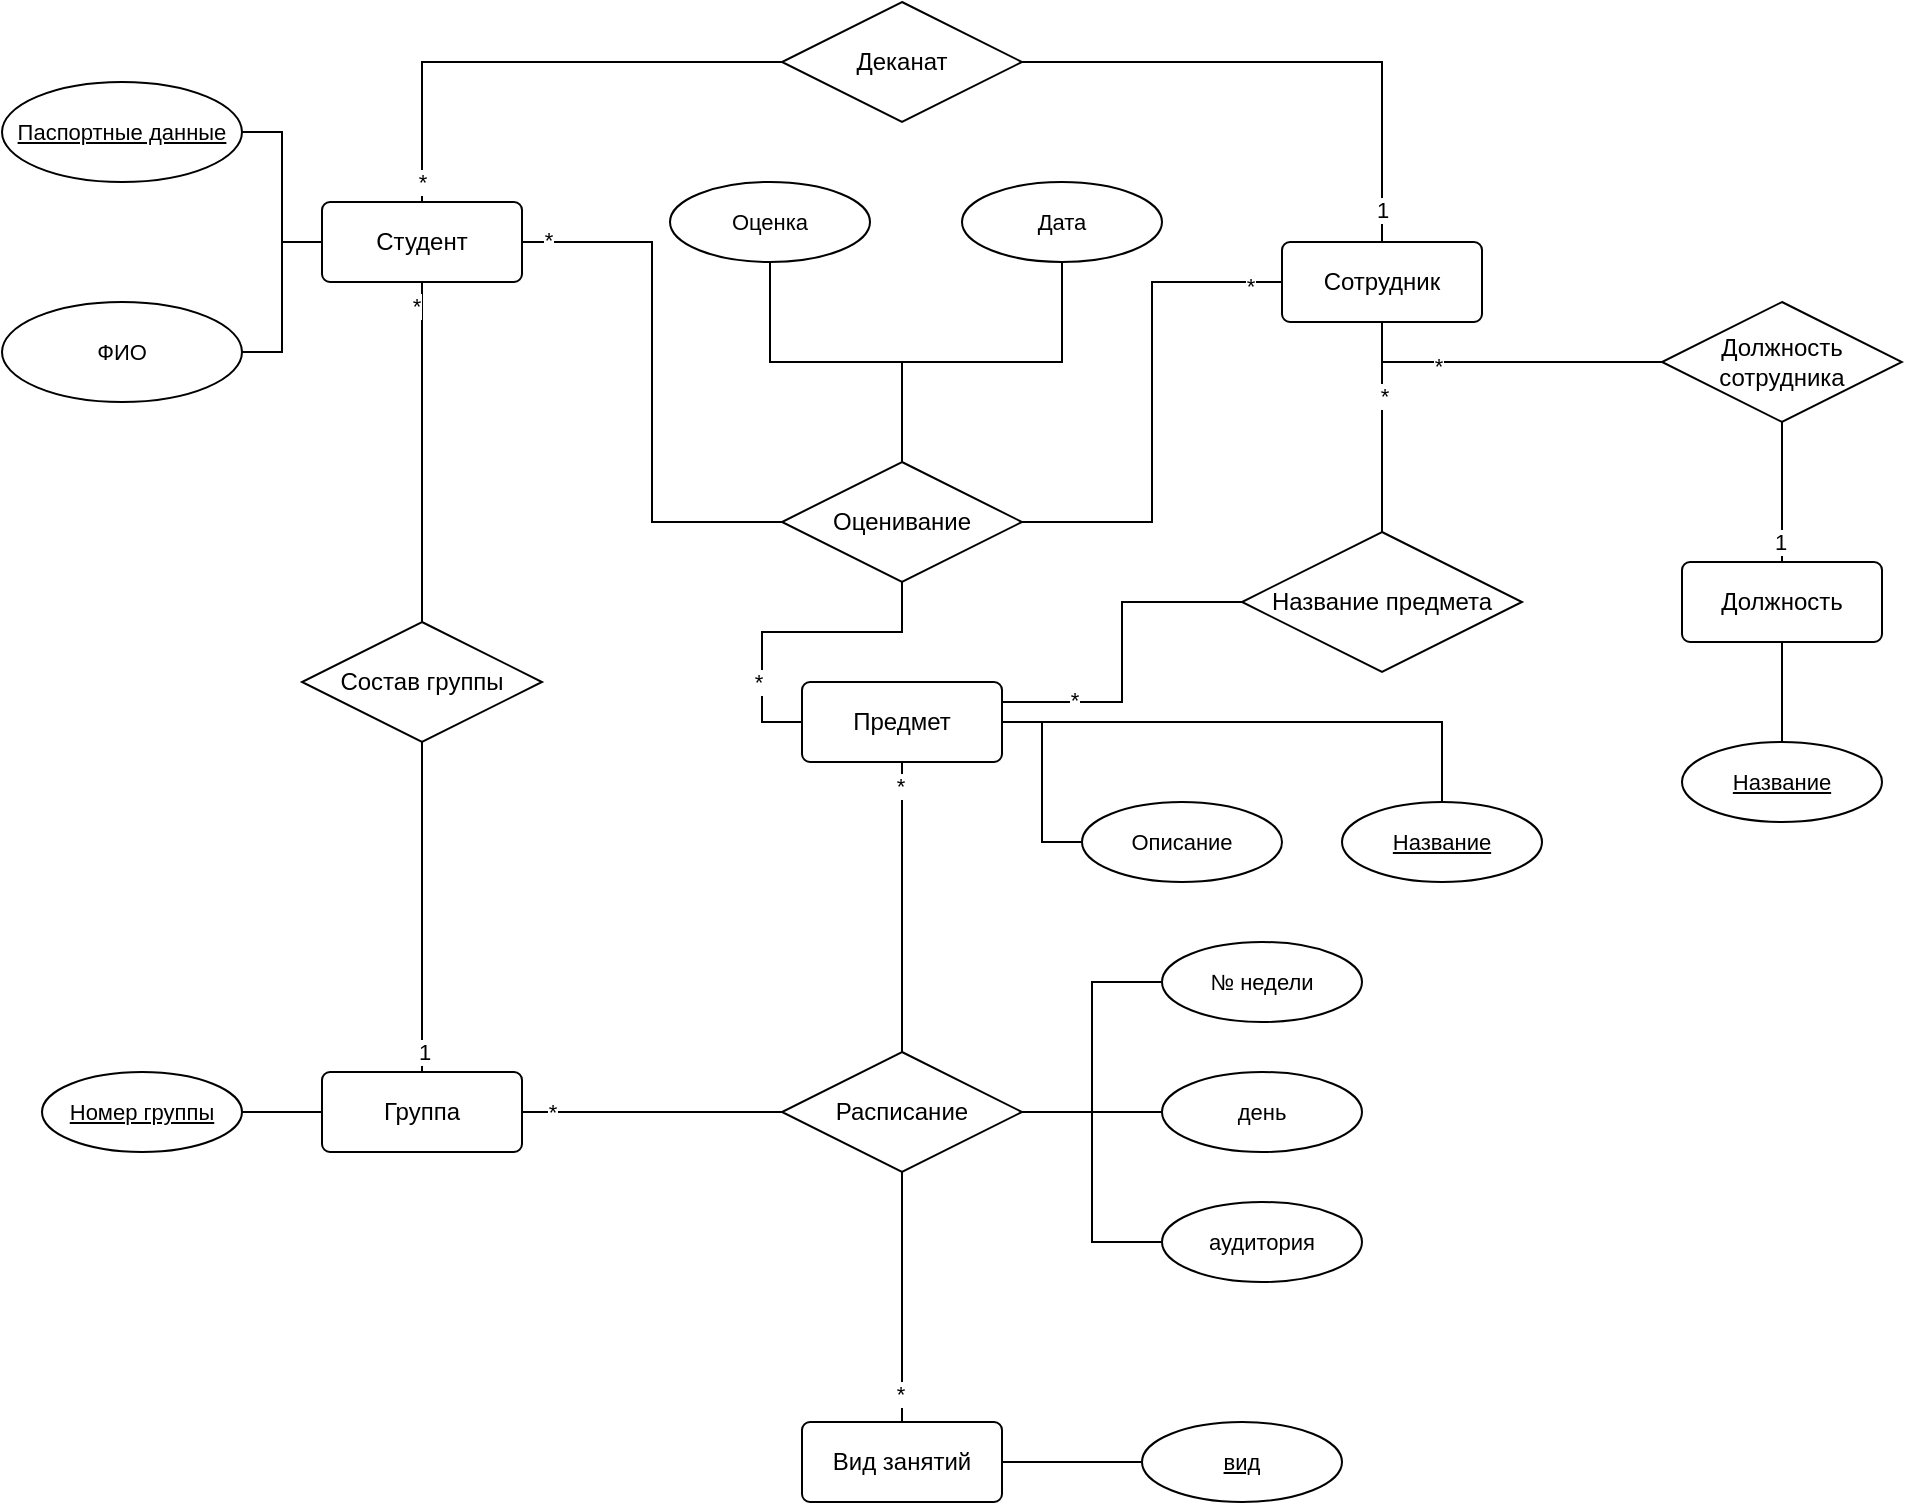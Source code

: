 <mxfile version="24.7.12">
  <diagram name="Страница — 1" id="SB3F7TAPo3gbIM2Y3QCS">
    <mxGraphModel dx="1434" dy="772" grid="1" gridSize="10" guides="1" tooltips="1" connect="1" arrows="1" fold="1" page="1" pageScale="1" pageWidth="827" pageHeight="1169" math="0" shadow="0">
      <root>
        <mxCell id="0" />
        <mxCell id="1" parent="0" />
        <mxCell id="kLRiGpMpUWYHcSc46owO-39" style="edgeStyle=orthogonalEdgeStyle;rounded=0;orthogonalLoop=1;jettySize=auto;html=1;entryX=0;entryY=0.5;entryDx=0;entryDy=0;strokeColor=default;endArrow=none;endFill=0;exitX=0.5;exitY=0;exitDx=0;exitDy=0;" parent="1" source="kLRiGpMpUWYHcSc46owO-27" target="kLRiGpMpUWYHcSc46owO-30" edge="1">
          <mxGeometry relative="1" as="geometry" />
        </mxCell>
        <mxCell id="kLRiGpMpUWYHcSc46owO-44" value="*" style="edgeLabel;html=1;align=center;verticalAlign=middle;resizable=0;points=[];" parent="kLRiGpMpUWYHcSc46owO-39" vertex="1" connectable="0">
          <mxGeometry x="0.719" y="1" relative="1" as="geometry">
            <mxPoint x="-145" y="61" as="offset" />
          </mxGeometry>
        </mxCell>
        <mxCell id="kLRiGpMpUWYHcSc46owO-67" style="edgeStyle=orthogonalEdgeStyle;shape=connector;rounded=0;orthogonalLoop=1;jettySize=auto;html=1;entryX=0.5;entryY=0;entryDx=0;entryDy=0;strokeColor=default;align=center;verticalAlign=middle;fontFamily=Helvetica;fontSize=11;fontColor=default;labelBackgroundColor=default;endArrow=none;endFill=0;" parent="1" source="kLRiGpMpUWYHcSc46owO-27" target="kLRiGpMpUWYHcSc46owO-66" edge="1">
          <mxGeometry relative="1" as="geometry" />
        </mxCell>
        <mxCell id="kLRiGpMpUWYHcSc46owO-121" value="*" style="edgeLabel;html=1;align=center;verticalAlign=middle;resizable=0;points=[];fontFamily=Helvetica;fontSize=11;fontColor=default;labelBackgroundColor=default;" parent="kLRiGpMpUWYHcSc46owO-67" vertex="1" connectable="0">
          <mxGeometry x="-0.859" y="-3" relative="1" as="geometry">
            <mxPoint as="offset" />
          </mxGeometry>
        </mxCell>
        <mxCell id="kLRiGpMpUWYHcSc46owO-27" value="Студент" style="rounded=1;arcSize=10;whiteSpace=wrap;html=1;align=center;" parent="1" vertex="1">
          <mxGeometry x="190" y="190" width="100" height="40" as="geometry" />
        </mxCell>
        <mxCell id="kLRiGpMpUWYHcSc46owO-49" style="edgeStyle=orthogonalEdgeStyle;shape=connector;rounded=0;orthogonalLoop=1;jettySize=auto;html=1;entryX=0.5;entryY=0;entryDx=0;entryDy=0;strokeColor=default;align=center;verticalAlign=middle;fontFamily=Helvetica;fontSize=11;fontColor=default;labelBackgroundColor=default;endArrow=none;endFill=0;" parent="1" source="kLRiGpMpUWYHcSc46owO-30" target="kLRiGpMpUWYHcSc46owO-47" edge="1">
          <mxGeometry relative="1" as="geometry" />
        </mxCell>
        <mxCell id="kLRiGpMpUWYHcSc46owO-120" value="1" style="edgeLabel;html=1;align=center;verticalAlign=middle;resizable=0;points=[];fontFamily=Helvetica;fontSize=11;fontColor=default;labelBackgroundColor=default;" parent="kLRiGpMpUWYHcSc46owO-49" vertex="1" connectable="0">
          <mxGeometry x="0.878" relative="1" as="geometry">
            <mxPoint as="offset" />
          </mxGeometry>
        </mxCell>
        <mxCell id="kLRiGpMpUWYHcSc46owO-30" value="Деканат" style="shape=rhombus;perimeter=rhombusPerimeter;whiteSpace=wrap;html=1;align=center;" parent="1" vertex="1">
          <mxGeometry x="420" y="90" width="120" height="60" as="geometry" />
        </mxCell>
        <mxCell id="kLRiGpMpUWYHcSc46owO-47" value="Сотрудник" style="rounded=1;arcSize=10;whiteSpace=wrap;html=1;align=center;" parent="1" vertex="1">
          <mxGeometry x="670" y="210" width="100" height="40" as="geometry" />
        </mxCell>
        <mxCell id="kLRiGpMpUWYHcSc46owO-52" value="Группа" style="rounded=1;arcSize=10;whiteSpace=wrap;html=1;align=center;" parent="1" vertex="1">
          <mxGeometry x="190" y="625" width="100" height="40" as="geometry" />
        </mxCell>
        <mxCell id="kLRiGpMpUWYHcSc46owO-56" value="Оценка" style="ellipse;whiteSpace=wrap;html=1;align=center;fontFamily=Helvetica;fontSize=11;fontColor=default;labelBackgroundColor=default;" parent="1" vertex="1">
          <mxGeometry x="364" y="180" width="100" height="40" as="geometry" />
        </mxCell>
        <mxCell id="kLRiGpMpUWYHcSc46owO-64" style="edgeStyle=orthogonalEdgeStyle;shape=connector;rounded=0;orthogonalLoop=1;jettySize=auto;html=1;entryX=0;entryY=0.5;entryDx=0;entryDy=0;strokeColor=default;align=center;verticalAlign=middle;fontFamily=Helvetica;fontSize=11;fontColor=default;labelBackgroundColor=default;endArrow=none;endFill=0;" parent="1" source="kLRiGpMpUWYHcSc46owO-57" target="kLRiGpMpUWYHcSc46owO-27" edge="1">
          <mxGeometry relative="1" as="geometry" />
        </mxCell>
        <mxCell id="kLRiGpMpUWYHcSc46owO-57" value="Паспортные данные" style="ellipse;whiteSpace=wrap;html=1;align=center;fontStyle=4;fontFamily=Helvetica;fontSize=11;fontColor=default;labelBackgroundColor=default;" parent="1" vertex="1">
          <mxGeometry x="30" y="130" width="120" height="50" as="geometry" />
        </mxCell>
        <mxCell id="kLRiGpMpUWYHcSc46owO-60" style="edgeStyle=orthogonalEdgeStyle;shape=connector;rounded=0;orthogonalLoop=1;jettySize=auto;html=1;entryX=0.5;entryY=1;entryDx=0;entryDy=0;strokeColor=default;align=center;verticalAlign=middle;fontFamily=Helvetica;fontSize=11;fontColor=default;labelBackgroundColor=default;endArrow=none;endFill=0;" parent="1" source="kLRiGpMpUWYHcSc46owO-58" target="kLRiGpMpUWYHcSc46owO-56" edge="1">
          <mxGeometry relative="1" as="geometry" />
        </mxCell>
        <mxCell id="kLRiGpMpUWYHcSc46owO-61" style="edgeStyle=orthogonalEdgeStyle;shape=connector;rounded=0;orthogonalLoop=1;jettySize=auto;html=1;entryX=0.5;entryY=1;entryDx=0;entryDy=0;strokeColor=default;align=center;verticalAlign=middle;fontFamily=Helvetica;fontSize=11;fontColor=default;labelBackgroundColor=default;endArrow=none;endFill=0;" parent="1" source="kLRiGpMpUWYHcSc46owO-58" target="kLRiGpMpUWYHcSc46owO-59" edge="1">
          <mxGeometry relative="1" as="geometry" />
        </mxCell>
        <mxCell id="kLRiGpMpUWYHcSc46owO-83" value="" style="edgeStyle=orthogonalEdgeStyle;shape=connector;rounded=0;orthogonalLoop=1;jettySize=auto;html=1;strokeColor=default;align=center;verticalAlign=middle;fontFamily=Helvetica;fontSize=11;fontColor=default;labelBackgroundColor=default;endArrow=none;endFill=0;entryX=0;entryY=0.5;entryDx=0;entryDy=0;" parent="1" source="kLRiGpMpUWYHcSc46owO-58" target="kLRiGpMpUWYHcSc46owO-75" edge="1">
          <mxGeometry relative="1" as="geometry" />
        </mxCell>
        <mxCell id="kLRiGpMpUWYHcSc46owO-129" value="*" style="edgeLabel;html=1;align=center;verticalAlign=middle;resizable=0;points=[];fontFamily=Helvetica;fontSize=11;fontColor=default;labelBackgroundColor=default;" parent="kLRiGpMpUWYHcSc46owO-83" vertex="1" connectable="0">
          <mxGeometry x="0.5" y="-2" relative="1" as="geometry">
            <mxPoint as="offset" />
          </mxGeometry>
        </mxCell>
        <mxCell id="kLRiGpMpUWYHcSc46owO-85" style="edgeStyle=orthogonalEdgeStyle;shape=connector;rounded=0;orthogonalLoop=1;jettySize=auto;html=1;entryX=1;entryY=0.5;entryDx=0;entryDy=0;strokeColor=default;align=center;verticalAlign=middle;fontFamily=Helvetica;fontSize=11;fontColor=default;labelBackgroundColor=default;endArrow=none;endFill=0;" parent="1" source="kLRiGpMpUWYHcSc46owO-58" target="kLRiGpMpUWYHcSc46owO-27" edge="1">
          <mxGeometry relative="1" as="geometry" />
        </mxCell>
        <mxCell id="kLRiGpMpUWYHcSc46owO-119" value="*" style="edgeLabel;html=1;align=center;verticalAlign=middle;resizable=0;points=[];fontFamily=Helvetica;fontSize=11;fontColor=default;labelBackgroundColor=default;" parent="kLRiGpMpUWYHcSc46owO-85" vertex="1" connectable="0">
          <mxGeometry x="0.905" y="-1" relative="1" as="geometry">
            <mxPoint as="offset" />
          </mxGeometry>
        </mxCell>
        <mxCell id="kLRiGpMpUWYHcSc46owO-136" style="edgeStyle=orthogonalEdgeStyle;shape=connector;rounded=0;orthogonalLoop=1;jettySize=auto;html=1;entryX=0;entryY=0.5;entryDx=0;entryDy=0;strokeColor=default;align=center;verticalAlign=middle;fontFamily=Helvetica;fontSize=11;fontColor=default;labelBackgroundColor=default;endArrow=none;endFill=0;" parent="1" source="kLRiGpMpUWYHcSc46owO-58" target="kLRiGpMpUWYHcSc46owO-47" edge="1">
          <mxGeometry relative="1" as="geometry" />
        </mxCell>
        <mxCell id="kLRiGpMpUWYHcSc46owO-137" value="*" style="edgeLabel;html=1;align=center;verticalAlign=middle;resizable=0;points=[];fontFamily=Helvetica;fontSize=11;fontColor=default;labelBackgroundColor=default;" parent="kLRiGpMpUWYHcSc46owO-136" vertex="1" connectable="0">
          <mxGeometry x="0.866" y="-2" relative="1" as="geometry">
            <mxPoint as="offset" />
          </mxGeometry>
        </mxCell>
        <mxCell id="kLRiGpMpUWYHcSc46owO-58" value="Оценивание" style="shape=rhombus;perimeter=rhombusPerimeter;whiteSpace=wrap;html=1;align=center;" parent="1" vertex="1">
          <mxGeometry x="420" y="320" width="120" height="60" as="geometry" />
        </mxCell>
        <mxCell id="kLRiGpMpUWYHcSc46owO-59" value="Дата" style="ellipse;whiteSpace=wrap;html=1;align=center;fontFamily=Helvetica;fontSize=11;fontColor=default;labelBackgroundColor=default;" parent="1" vertex="1">
          <mxGeometry x="510" y="180" width="100" height="40" as="geometry" />
        </mxCell>
        <mxCell id="kLRiGpMpUWYHcSc46owO-65" style="edgeStyle=orthogonalEdgeStyle;shape=connector;rounded=0;orthogonalLoop=1;jettySize=auto;html=1;entryX=0;entryY=0.5;entryDx=0;entryDy=0;strokeColor=default;align=center;verticalAlign=middle;fontFamily=Helvetica;fontSize=11;fontColor=default;labelBackgroundColor=default;endArrow=none;endFill=0;" parent="1" source="kLRiGpMpUWYHcSc46owO-62" target="kLRiGpMpUWYHcSc46owO-27" edge="1">
          <mxGeometry relative="1" as="geometry" />
        </mxCell>
        <mxCell id="kLRiGpMpUWYHcSc46owO-62" value="ФИО" style="ellipse;whiteSpace=wrap;html=1;align=center;fontFamily=Helvetica;fontSize=11;fontColor=default;labelBackgroundColor=default;" parent="1" vertex="1">
          <mxGeometry x="30" y="240" width="120" height="50" as="geometry" />
        </mxCell>
        <mxCell id="kLRiGpMpUWYHcSc46owO-68" style="edgeStyle=orthogonalEdgeStyle;shape=connector;rounded=0;orthogonalLoop=1;jettySize=auto;html=1;entryX=0.5;entryY=0;entryDx=0;entryDy=0;strokeColor=default;align=center;verticalAlign=middle;fontFamily=Helvetica;fontSize=11;fontColor=default;labelBackgroundColor=default;endArrow=none;endFill=0;" parent="1" source="kLRiGpMpUWYHcSc46owO-66" target="kLRiGpMpUWYHcSc46owO-52" edge="1">
          <mxGeometry relative="1" as="geometry" />
        </mxCell>
        <mxCell id="kLRiGpMpUWYHcSc46owO-122" value="1" style="edgeLabel;html=1;align=center;verticalAlign=middle;resizable=0;points=[];fontFamily=Helvetica;fontSize=11;fontColor=default;labelBackgroundColor=default;" parent="kLRiGpMpUWYHcSc46owO-68" vertex="1" connectable="0">
          <mxGeometry x="0.88" y="1" relative="1" as="geometry">
            <mxPoint as="offset" />
          </mxGeometry>
        </mxCell>
        <mxCell id="kLRiGpMpUWYHcSc46owO-66" value="Состав группы" style="shape=rhombus;perimeter=rhombusPerimeter;whiteSpace=wrap;html=1;align=center;" parent="1" vertex="1">
          <mxGeometry x="180" y="400" width="120" height="60" as="geometry" />
        </mxCell>
        <mxCell id="kLRiGpMpUWYHcSc46owO-73" style="edgeStyle=orthogonalEdgeStyle;shape=connector;rounded=0;orthogonalLoop=1;jettySize=auto;html=1;entryX=0;entryY=0.5;entryDx=0;entryDy=0;strokeColor=default;align=center;verticalAlign=middle;fontFamily=Helvetica;fontSize=11;fontColor=default;labelBackgroundColor=default;endArrow=none;endFill=0;" parent="1" source="kLRiGpMpUWYHcSc46owO-72" target="kLRiGpMpUWYHcSc46owO-52" edge="1">
          <mxGeometry relative="1" as="geometry" />
        </mxCell>
        <mxCell id="kLRiGpMpUWYHcSc46owO-72" value="Номер группы" style="ellipse;whiteSpace=wrap;html=1;align=center;fontStyle=4;fontFamily=Helvetica;fontSize=11;fontColor=default;labelBackgroundColor=default;" parent="1" vertex="1">
          <mxGeometry x="50" y="625" width="100" height="40" as="geometry" />
        </mxCell>
        <mxCell id="kLRiGpMpUWYHcSc46owO-89" style="edgeStyle=orthogonalEdgeStyle;shape=connector;rounded=0;orthogonalLoop=1;jettySize=auto;html=1;entryX=0.5;entryY=1;entryDx=0;entryDy=0;strokeColor=default;align=center;verticalAlign=middle;fontFamily=Helvetica;fontSize=11;fontColor=default;labelBackgroundColor=default;endArrow=none;endFill=0;" parent="1" source="kLRiGpMpUWYHcSc46owO-74" target="kLRiGpMpUWYHcSc46owO-75" edge="1">
          <mxGeometry relative="1" as="geometry" />
        </mxCell>
        <mxCell id="kLRiGpMpUWYHcSc46owO-126" value="*" style="edgeLabel;html=1;align=center;verticalAlign=middle;resizable=0;points=[];fontFamily=Helvetica;fontSize=11;fontColor=default;labelBackgroundColor=default;" parent="kLRiGpMpUWYHcSc46owO-89" vertex="1" connectable="0">
          <mxGeometry x="0.835" y="1" relative="1" as="geometry">
            <mxPoint as="offset" />
          </mxGeometry>
        </mxCell>
        <mxCell id="kLRiGpMpUWYHcSc46owO-100" style="edgeStyle=orthogonalEdgeStyle;shape=connector;rounded=0;orthogonalLoop=1;jettySize=auto;html=1;entryX=1;entryY=0.5;entryDx=0;entryDy=0;strokeColor=default;align=center;verticalAlign=middle;fontFamily=Helvetica;fontSize=11;fontColor=default;labelBackgroundColor=default;endArrow=none;endFill=0;" parent="1" source="kLRiGpMpUWYHcSc46owO-74" target="kLRiGpMpUWYHcSc46owO-52" edge="1">
          <mxGeometry relative="1" as="geometry" />
        </mxCell>
        <mxCell id="kLRiGpMpUWYHcSc46owO-123" value="*" style="edgeLabel;html=1;align=center;verticalAlign=middle;resizable=0;points=[];fontFamily=Helvetica;fontSize=11;fontColor=default;labelBackgroundColor=default;" parent="kLRiGpMpUWYHcSc46owO-100" vertex="1" connectable="0">
          <mxGeometry x="0.78" relative="1" as="geometry">
            <mxPoint as="offset" />
          </mxGeometry>
        </mxCell>
        <mxCell id="kLRiGpMpUWYHcSc46owO-74" value="Расписание" style="shape=rhombus;perimeter=rhombusPerimeter;whiteSpace=wrap;html=1;align=center;" parent="1" vertex="1">
          <mxGeometry x="420" y="615" width="120" height="60" as="geometry" />
        </mxCell>
        <mxCell id="kLRiGpMpUWYHcSc46owO-81" value="" style="edgeStyle=orthogonalEdgeStyle;shape=connector;rounded=0;orthogonalLoop=1;jettySize=auto;html=1;strokeColor=default;align=center;verticalAlign=middle;fontFamily=Helvetica;fontSize=11;fontColor=default;labelBackgroundColor=default;endArrow=none;endFill=0;" parent="1" source="kLRiGpMpUWYHcSc46owO-75" target="kLRiGpMpUWYHcSc46owO-80" edge="1">
          <mxGeometry relative="1" as="geometry" />
        </mxCell>
        <mxCell id="kLRiGpMpUWYHcSc46owO-82" style="edgeStyle=orthogonalEdgeStyle;shape=connector;rounded=0;orthogonalLoop=1;jettySize=auto;html=1;entryX=0;entryY=0.5;entryDx=0;entryDy=0;strokeColor=default;align=center;verticalAlign=middle;fontFamily=Helvetica;fontSize=11;fontColor=default;labelBackgroundColor=default;endArrow=none;endFill=0;" parent="1" source="kLRiGpMpUWYHcSc46owO-75" target="kLRiGpMpUWYHcSc46owO-77" edge="1">
          <mxGeometry relative="1" as="geometry" />
        </mxCell>
        <mxCell id="kLRiGpMpUWYHcSc46owO-75" value="Предмет" style="rounded=1;arcSize=10;whiteSpace=wrap;html=1;align=center;" parent="1" vertex="1">
          <mxGeometry x="430" y="430" width="100" height="40" as="geometry" />
        </mxCell>
        <mxCell id="kLRiGpMpUWYHcSc46owO-77" value="Описание" style="ellipse;whiteSpace=wrap;html=1;align=center;fontFamily=Helvetica;fontSize=11;fontColor=default;labelBackgroundColor=default;" parent="1" vertex="1">
          <mxGeometry x="570" y="490" width="100" height="40" as="geometry" />
        </mxCell>
        <mxCell id="kLRiGpMpUWYHcSc46owO-80" value="Название" style="ellipse;whiteSpace=wrap;html=1;align=center;fontStyle=4;fontFamily=Helvetica;fontSize=11;fontColor=default;labelBackgroundColor=default;" parent="1" vertex="1">
          <mxGeometry x="700" y="490" width="100" height="40" as="geometry" />
        </mxCell>
        <mxCell id="kLRiGpMpUWYHcSc46owO-88" style="edgeStyle=orthogonalEdgeStyle;shape=connector;rounded=0;orthogonalLoop=1;jettySize=auto;html=1;entryX=0.5;entryY=1;entryDx=0;entryDy=0;strokeColor=default;align=center;verticalAlign=middle;fontFamily=Helvetica;fontSize=11;fontColor=default;labelBackgroundColor=default;endArrow=none;endFill=0;" parent="1" source="kLRiGpMpUWYHcSc46owO-86" target="kLRiGpMpUWYHcSc46owO-47" edge="1">
          <mxGeometry relative="1" as="geometry" />
        </mxCell>
        <mxCell id="kLRiGpMpUWYHcSc46owO-115" value="*" style="edgeLabel;html=1;align=center;verticalAlign=middle;resizable=0;points=[];fontFamily=Helvetica;fontSize=11;fontColor=default;labelBackgroundColor=default;" parent="kLRiGpMpUWYHcSc46owO-88" vertex="1" connectable="0">
          <mxGeometry x="0.309" y="-1" relative="1" as="geometry">
            <mxPoint as="offset" />
          </mxGeometry>
        </mxCell>
        <mxCell id="kLRiGpMpUWYHcSc46owO-127" style="edgeStyle=orthogonalEdgeStyle;shape=connector;rounded=0;orthogonalLoop=1;jettySize=auto;html=1;entryX=1;entryY=0.25;entryDx=0;entryDy=0;strokeColor=default;align=center;verticalAlign=middle;fontFamily=Helvetica;fontSize=11;fontColor=default;labelBackgroundColor=default;endArrow=none;endFill=0;" parent="1" source="kLRiGpMpUWYHcSc46owO-86" target="kLRiGpMpUWYHcSc46owO-75" edge="1">
          <mxGeometry relative="1" as="geometry" />
        </mxCell>
        <mxCell id="kLRiGpMpUWYHcSc46owO-130" value="*" style="edgeLabel;html=1;align=center;verticalAlign=middle;resizable=0;points=[];fontFamily=Helvetica;fontSize=11;fontColor=default;labelBackgroundColor=default;" parent="kLRiGpMpUWYHcSc46owO-127" vertex="1" connectable="0">
          <mxGeometry x="0.578" y="-1" relative="1" as="geometry">
            <mxPoint as="offset" />
          </mxGeometry>
        </mxCell>
        <mxCell id="kLRiGpMpUWYHcSc46owO-86" value="Название предмета" style="shape=rhombus;perimeter=rhombusPerimeter;whiteSpace=wrap;html=1;align=center;" parent="1" vertex="1">
          <mxGeometry x="650" y="355" width="140" height="70" as="geometry" />
        </mxCell>
        <mxCell id="kLRiGpMpUWYHcSc46owO-97" style="edgeStyle=orthogonalEdgeStyle;shape=connector;rounded=0;orthogonalLoop=1;jettySize=auto;html=1;entryX=1;entryY=0.5;entryDx=0;entryDy=0;strokeColor=default;align=center;verticalAlign=middle;fontFamily=Helvetica;fontSize=11;fontColor=default;labelBackgroundColor=default;endArrow=none;endFill=0;" parent="1" source="kLRiGpMpUWYHcSc46owO-91" target="kLRiGpMpUWYHcSc46owO-74" edge="1">
          <mxGeometry relative="1" as="geometry" />
        </mxCell>
        <mxCell id="kLRiGpMpUWYHcSc46owO-91" value="№ недели" style="ellipse;whiteSpace=wrap;html=1;align=center;fontFamily=Helvetica;fontSize=11;fontColor=default;labelBackgroundColor=default;" parent="1" vertex="1">
          <mxGeometry x="610" y="560" width="100" height="40" as="geometry" />
        </mxCell>
        <mxCell id="kLRiGpMpUWYHcSc46owO-98" style="edgeStyle=orthogonalEdgeStyle;shape=connector;rounded=0;orthogonalLoop=1;jettySize=auto;html=1;strokeColor=default;align=center;verticalAlign=middle;fontFamily=Helvetica;fontSize=11;fontColor=default;labelBackgroundColor=default;endArrow=none;endFill=0;" parent="1" source="kLRiGpMpUWYHcSc46owO-92" target="kLRiGpMpUWYHcSc46owO-74" edge="1">
          <mxGeometry relative="1" as="geometry" />
        </mxCell>
        <mxCell id="kLRiGpMpUWYHcSc46owO-92" value="день" style="ellipse;whiteSpace=wrap;html=1;align=center;fontFamily=Helvetica;fontSize=11;fontColor=default;labelBackgroundColor=default;" parent="1" vertex="1">
          <mxGeometry x="610" y="625" width="100" height="40" as="geometry" />
        </mxCell>
        <mxCell id="kLRiGpMpUWYHcSc46owO-99" style="edgeStyle=orthogonalEdgeStyle;shape=connector;rounded=0;orthogonalLoop=1;jettySize=auto;html=1;entryX=1;entryY=0.5;entryDx=0;entryDy=0;strokeColor=default;align=center;verticalAlign=middle;fontFamily=Helvetica;fontSize=11;fontColor=default;labelBackgroundColor=default;endArrow=none;endFill=0;" parent="1" source="kLRiGpMpUWYHcSc46owO-93" target="kLRiGpMpUWYHcSc46owO-74" edge="1">
          <mxGeometry relative="1" as="geometry" />
        </mxCell>
        <mxCell id="kLRiGpMpUWYHcSc46owO-93" value="аудитория" style="ellipse;whiteSpace=wrap;html=1;align=center;fontFamily=Helvetica;fontSize=11;fontColor=default;labelBackgroundColor=default;" parent="1" vertex="1">
          <mxGeometry x="610" y="690" width="100" height="40" as="geometry" />
        </mxCell>
        <mxCell id="kLRiGpMpUWYHcSc46owO-102" style="edgeStyle=orthogonalEdgeStyle;shape=connector;rounded=0;orthogonalLoop=1;jettySize=auto;html=1;entryX=0.5;entryY=1;entryDx=0;entryDy=0;strokeColor=default;align=center;verticalAlign=middle;fontFamily=Helvetica;fontSize=11;fontColor=default;labelBackgroundColor=default;endArrow=none;endFill=0;" parent="1" source="kLRiGpMpUWYHcSc46owO-101" target="kLRiGpMpUWYHcSc46owO-74" edge="1">
          <mxGeometry relative="1" as="geometry" />
        </mxCell>
        <mxCell id="kLRiGpMpUWYHcSc46owO-124" value="*" style="edgeLabel;html=1;align=center;verticalAlign=middle;resizable=0;points=[];fontFamily=Helvetica;fontSize=11;fontColor=default;labelBackgroundColor=default;" parent="kLRiGpMpUWYHcSc46owO-102" vertex="1" connectable="0">
          <mxGeometry x="-0.767" y="1" relative="1" as="geometry">
            <mxPoint as="offset" />
          </mxGeometry>
        </mxCell>
        <mxCell id="kLRiGpMpUWYHcSc46owO-101" value="Вид занятий" style="rounded=1;arcSize=10;whiteSpace=wrap;html=1;align=center;" parent="1" vertex="1">
          <mxGeometry x="430" y="800" width="100" height="40" as="geometry" />
        </mxCell>
        <mxCell id="kLRiGpMpUWYHcSc46owO-104" value="" style="edgeStyle=orthogonalEdgeStyle;shape=connector;rounded=0;orthogonalLoop=1;jettySize=auto;html=1;strokeColor=default;align=center;verticalAlign=middle;fontFamily=Helvetica;fontSize=11;fontColor=default;labelBackgroundColor=default;endArrow=none;endFill=0;" parent="1" source="kLRiGpMpUWYHcSc46owO-103" target="kLRiGpMpUWYHcSc46owO-101" edge="1">
          <mxGeometry relative="1" as="geometry" />
        </mxCell>
        <mxCell id="kLRiGpMpUWYHcSc46owO-103" value="вид" style="ellipse;whiteSpace=wrap;html=1;align=center;fontStyle=4;fontFamily=Helvetica;fontSize=11;fontColor=default;labelBackgroundColor=default;" parent="1" vertex="1">
          <mxGeometry x="600" y="800" width="100" height="40" as="geometry" />
        </mxCell>
        <mxCell id="kLRiGpMpUWYHcSc46owO-107" style="edgeStyle=orthogonalEdgeStyle;shape=connector;rounded=0;orthogonalLoop=1;jettySize=auto;html=1;entryX=0.5;entryY=1;entryDx=0;entryDy=0;strokeColor=default;align=center;verticalAlign=middle;fontFamily=Helvetica;fontSize=11;fontColor=default;labelBackgroundColor=default;endArrow=none;endFill=0;" parent="1" source="kLRiGpMpUWYHcSc46owO-106" target="kLRiGpMpUWYHcSc46owO-47" edge="1">
          <mxGeometry relative="1" as="geometry" />
        </mxCell>
        <mxCell id="kLRiGpMpUWYHcSc46owO-134" value="*" style="edgeLabel;html=1;align=center;verticalAlign=middle;resizable=0;points=[];fontFamily=Helvetica;fontSize=11;fontColor=default;labelBackgroundColor=default;" parent="kLRiGpMpUWYHcSc46owO-107" vertex="1" connectable="0">
          <mxGeometry x="0.403" y="2" relative="1" as="geometry">
            <mxPoint as="offset" />
          </mxGeometry>
        </mxCell>
        <mxCell id="kLRiGpMpUWYHcSc46owO-106" value="Должность сотрудника" style="shape=rhombus;perimeter=rhombusPerimeter;whiteSpace=wrap;html=1;align=center;" parent="1" vertex="1">
          <mxGeometry x="860" y="240" width="120" height="60" as="geometry" />
        </mxCell>
        <mxCell id="kLRiGpMpUWYHcSc46owO-111" value="" style="edgeStyle=orthogonalEdgeStyle;shape=connector;rounded=0;orthogonalLoop=1;jettySize=auto;html=1;strokeColor=default;align=center;verticalAlign=middle;fontFamily=Helvetica;fontSize=11;fontColor=default;labelBackgroundColor=default;endArrow=none;endFill=0;" parent="1" source="kLRiGpMpUWYHcSc46owO-110" target="kLRiGpMpUWYHcSc46owO-106" edge="1">
          <mxGeometry relative="1" as="geometry" />
        </mxCell>
        <mxCell id="kLRiGpMpUWYHcSc46owO-131" value="" style="edgeStyle=orthogonalEdgeStyle;shape=connector;rounded=0;orthogonalLoop=1;jettySize=auto;html=1;strokeColor=default;align=center;verticalAlign=middle;fontFamily=Helvetica;fontSize=11;fontColor=default;labelBackgroundColor=default;endArrow=none;endFill=0;" parent="1" source="kLRiGpMpUWYHcSc46owO-110" target="kLRiGpMpUWYHcSc46owO-106" edge="1">
          <mxGeometry relative="1" as="geometry" />
        </mxCell>
        <mxCell id="kLRiGpMpUWYHcSc46owO-133" value="1" style="edgeLabel;html=1;align=center;verticalAlign=middle;resizable=0;points=[];fontFamily=Helvetica;fontSize=11;fontColor=default;labelBackgroundColor=default;" parent="kLRiGpMpUWYHcSc46owO-131" vertex="1" connectable="0">
          <mxGeometry x="-0.715" y="1" relative="1" as="geometry">
            <mxPoint as="offset" />
          </mxGeometry>
        </mxCell>
        <mxCell id="kLRiGpMpUWYHcSc46owO-110" value="Должность" style="rounded=1;arcSize=10;whiteSpace=wrap;html=1;align=center;" parent="1" vertex="1">
          <mxGeometry x="870" y="370" width="100" height="40" as="geometry" />
        </mxCell>
        <mxCell id="kLRiGpMpUWYHcSc46owO-113" value="" style="edgeStyle=orthogonalEdgeStyle;shape=connector;rounded=0;orthogonalLoop=1;jettySize=auto;html=1;strokeColor=default;align=center;verticalAlign=middle;fontFamily=Helvetica;fontSize=11;fontColor=default;labelBackgroundColor=default;endArrow=none;endFill=0;" parent="1" source="kLRiGpMpUWYHcSc46owO-112" target="kLRiGpMpUWYHcSc46owO-110" edge="1">
          <mxGeometry relative="1" as="geometry" />
        </mxCell>
        <mxCell id="kLRiGpMpUWYHcSc46owO-112" value="Название" style="ellipse;whiteSpace=wrap;html=1;align=center;fontStyle=4;fontFamily=Helvetica;fontSize=11;fontColor=default;labelBackgroundColor=default;" parent="1" vertex="1">
          <mxGeometry x="870" y="460" width="100" height="40" as="geometry" />
        </mxCell>
      </root>
    </mxGraphModel>
  </diagram>
</mxfile>
